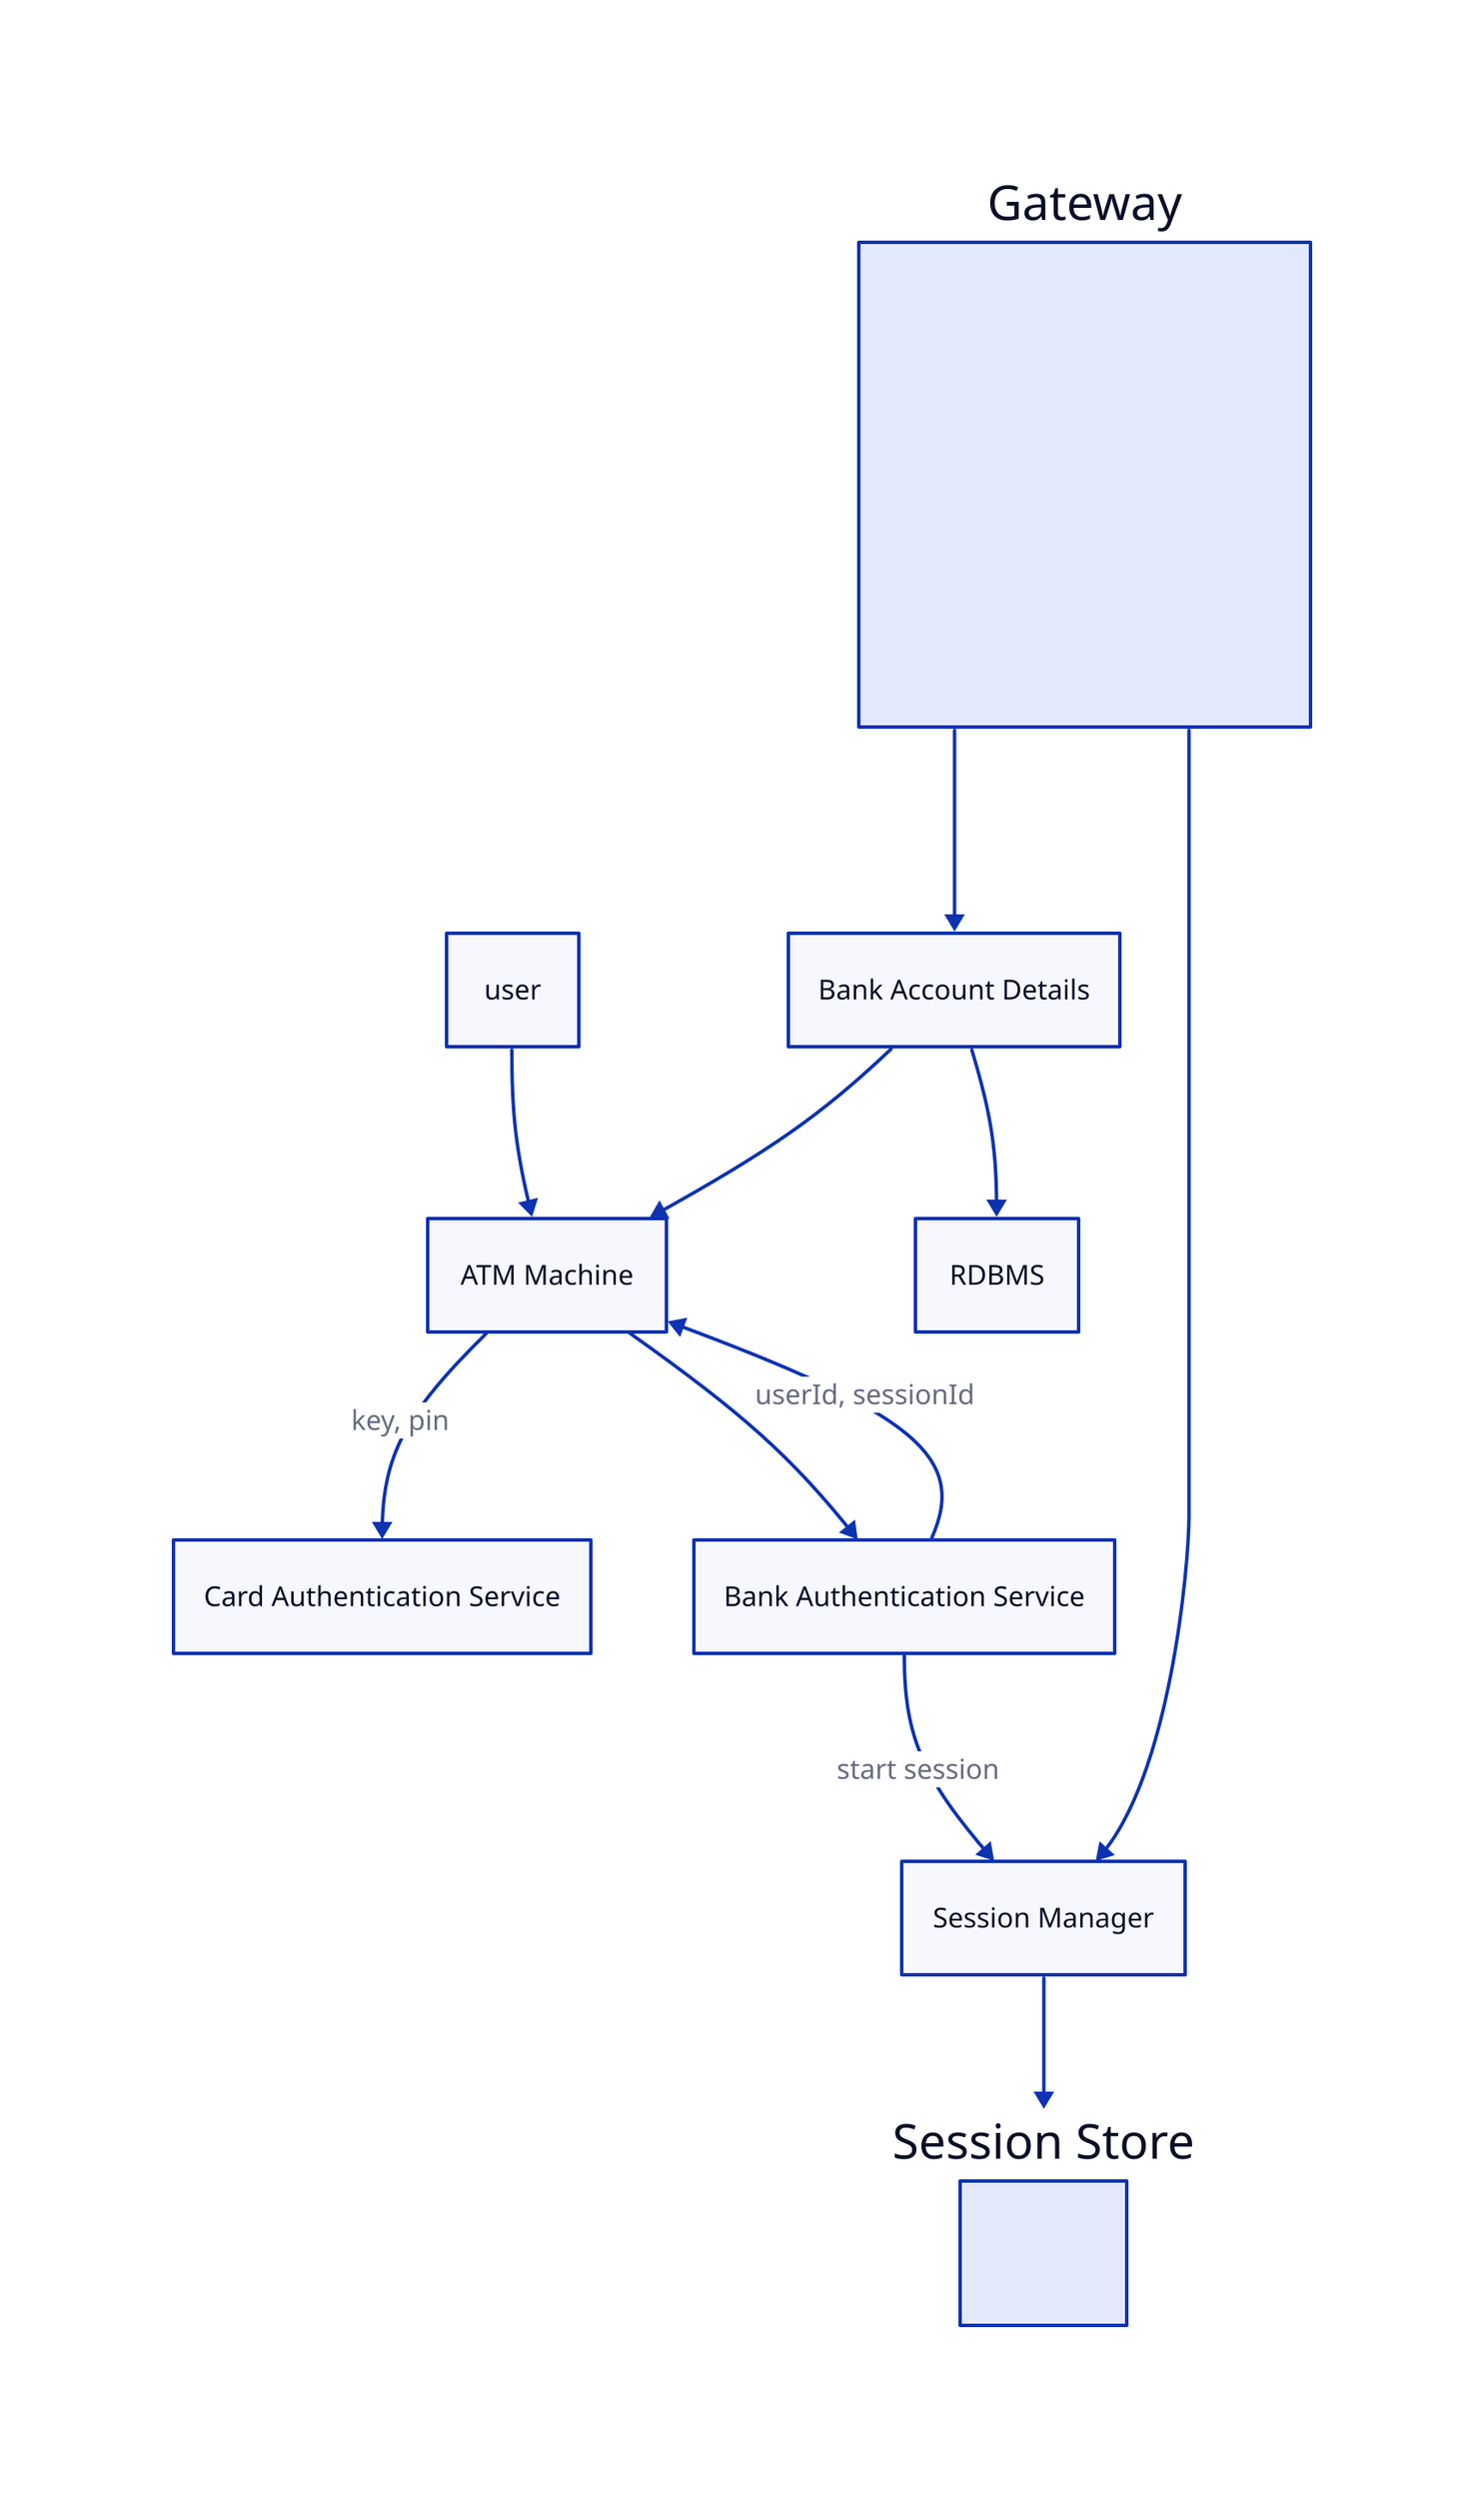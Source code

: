 user: {

}

AtmMachine: {
    label: "ATM Machine"
}
user -> AtmMachine
AtmMachine -> Card Authentication Service: key, pin
AtmMachine -> Bank Authentication Service
Bank Authentication Service -> AtmMachine: userId, sessionId
Bank Authentication Service -> Session Manager: start session
Gateway -> Session Manager
Session Manager -> Session Store
Session Store: {

}
Session Store.comment: |md
    Redis
|
Gateway.comment: |md
    ### Gateway
    ### 1. check expiry of token
    ### 2. rate limiting
    ### 3. Fraud Detection
    ### 4. User details
|

Gateway -> Bank Account Details
Bank Account Details -> AtmMachine
Bank Account Details -> RDBMS

